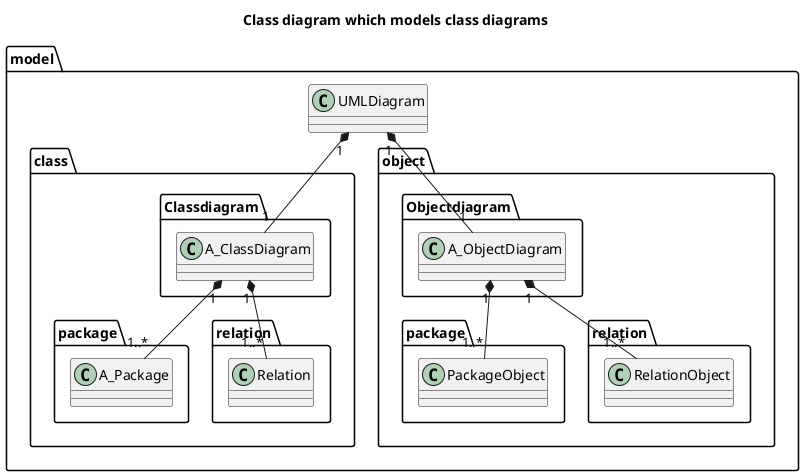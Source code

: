 @startuml

title Class diagram which models class diagrams

package model <<folder>> {

	class UMLDiagram {

	}

	package model.class.Classdiagram <<folder>> {

		 class A_ClassDiagram {

		}
	}


	package model.class.package <<folder>> {
		class A_Package {

		}
	}

	package model.class.relation <<folder>> {
		class Relation {
		}
	}

	A_ClassDiagram "1" *-- "1..*" A_Package
	A_ClassDiagram "1" *-- "1..*" Relation


	package model.object.Objectdiagram <<folder>> {

		 class A_ObjectDiagram {

		}
	}

	package model.object.package <<folder>> {
		class PackageObject {
		}
	}

	package model.object.relation <<folder>> {
		class RelationObject {
		}
	}

	A_ObjectDiagram "1" *-- "1..*" PackageObject
	A_ObjectDiagram "1" *-- "1..*" RelationObject

	UMLDiagram  "1" *-- "1" A_ObjectDiagram
	UMLDiagram  "1" *-- "1" A_ClassDiagram
}



@enduml